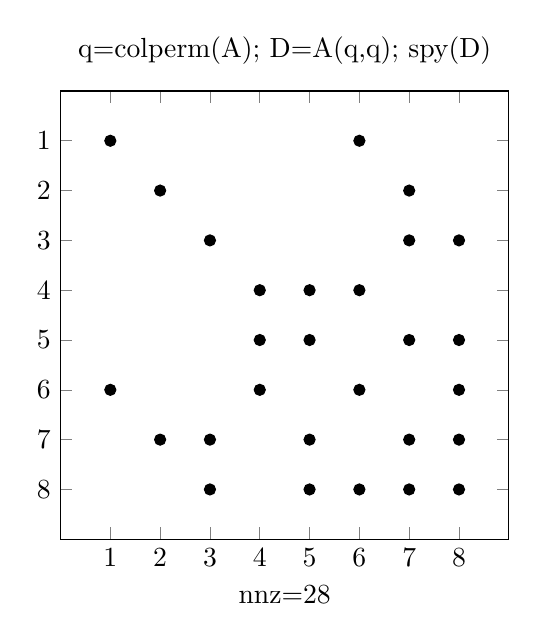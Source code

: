 \begin{tikzpicture}
    \begin{axis}
        [   unit vector ratio* = 1 1 1
        ,   y dir = reverse
        ,   xmin = 0
        ,   ymin = 0
        ,   xmax = 9
        ,   ymax = 9
        ,   xlabel = {nnz=28}
        ,   xtick = {1,2,3,4,5,6,7,8}
        ,   ytick = {1,2,3,4,5,6,7,8}
        ,   title = {q=colperm(A); D=A(q,q); spy(D)}
        ]
        \addplot[only marks] coordinates {
(1,1)(1,6)(2,2)(2,7)(3,3)(3,7)(3,8)(4,4)(4,5)(4,6)(5,4)(5,5)(5,7)(5,8)(6,1)(6,4)(6,6)(6,8)(7,2)(7,3)(7,5)(7,7)(7,8)(8,3)(8,5)(8,6)(8,7)(8,8)
        };
    \end{axis}
\end{tikzpicture}